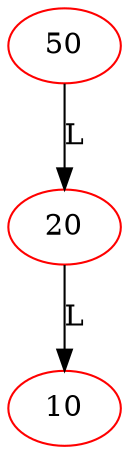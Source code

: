 digraph BiTreeBiTreeInsert {
"50" -> {"20"} [label="L"]
"20" -> {"10"} [label="L"]
"50" [color=red]
"20" [color=red]
"10" [color=red]
}
